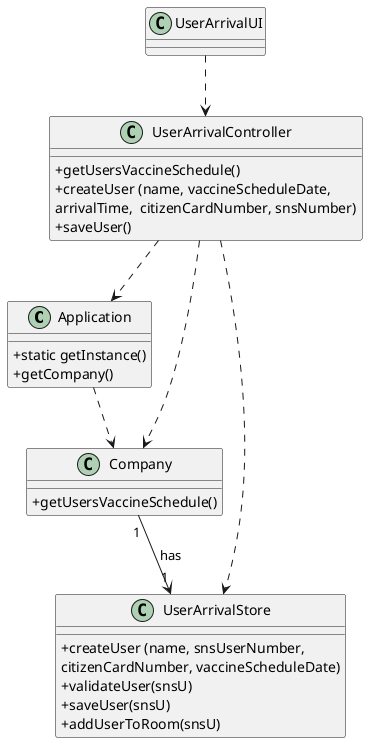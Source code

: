 @startuml
skinparam classAttributeIconSize 0

class Application {
  +static getInstance()
  +getCompany()

}

class UserArrivalStore {
+createUser (name, snsUserNumber, \ncitizenCardNumber, vaccineScheduleDate)
+validateUser(snsU)
+saveUser(snsU)
+addUserToRoom(snsU)
}


class Company {
+getUsersVaccineSchedule()

}



class UserArrivalController {
+getUsersVaccineSchedule()
+createUser (name, vaccineScheduleDate, \narrivalTime,  citizenCardNumber, snsNumber)
+saveUser()
}

class UserArrivalUI {

}


UserArrivalUI ..> UserArrivalController
UserArrivalController ..> Company
UserArrivalController ..> Application
Application ..> Company
UserArrivalController ..> UserArrivalStore
Company "1" --> "1" UserArrivalStore : has




@enduml